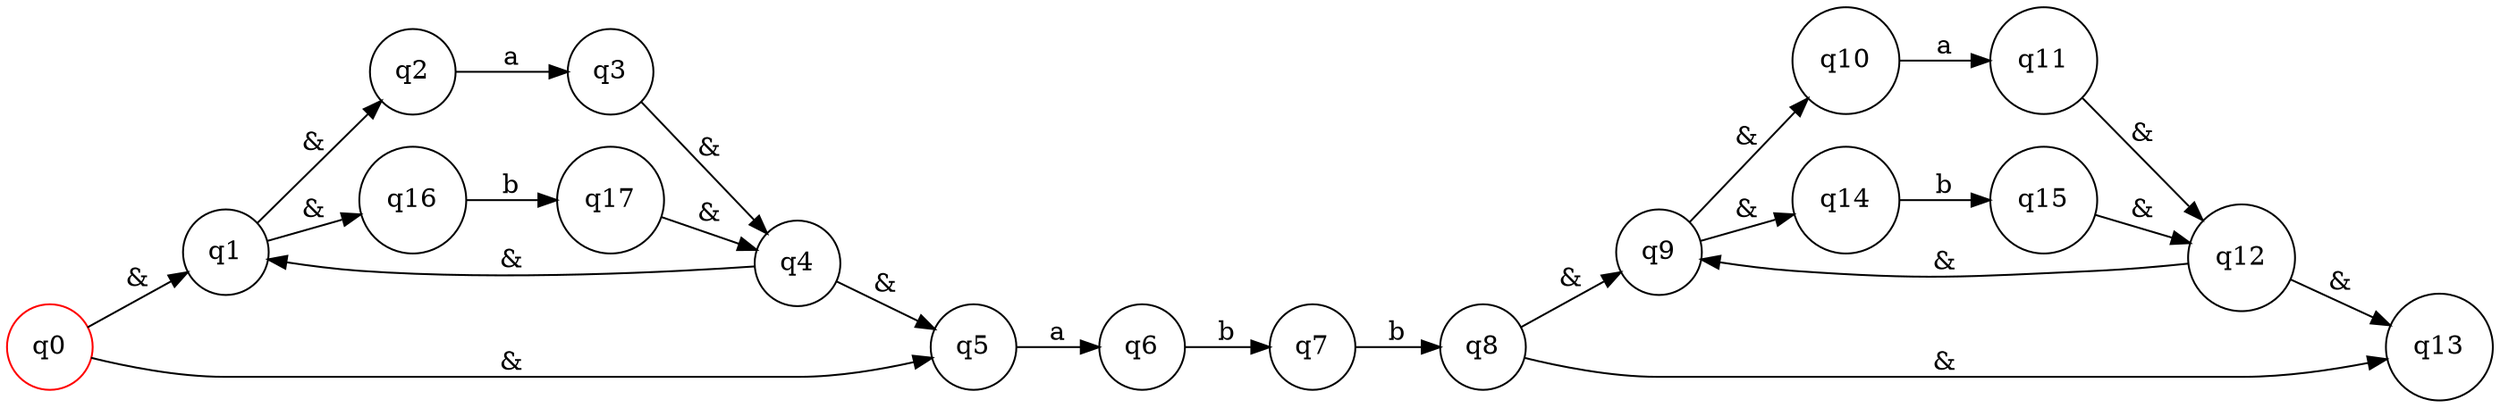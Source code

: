digraph G {
	rankdir=LR size="20,5"
	node [color=red shape=circle]
	q0
	node [color=black shape=circle]
	q1
	node [color=black shape=circle]
	q2
	node [color=black shape=circle]
	q3
	node [color=black shape=circle]
	q4
	node [color=black shape=circle]
	q5
	node [color=black shape=circle]
	q6
	node [color=black shape=circle]
	q7
	node [color=black shape=circle]
	q8
	node [color=black shape=circle]
	q9
	node [color=black shape=circle]
	q10
	node [color=black shape=circle]
	q11
	node [color=black shape=circle]
	q12
	node [color=black shape=circle]
	q13
	node [color=black shape=circle]
	q14
	node [color=black shape=circle]
	q15
	node [color=black shape=circle]
	q16
	node [color=black shape=circle]
	q17
	q0 -> q1 [label="&"]
	q0 -> q5 [label="&"]
	q1 -> q2 [label="&"]
	q1 -> q16 [label="&"]
	q2 -> q3 [label=a]
	q3 -> q4 [label="&"]
	q4 -> q1 [label="&"]
	q4 -> q5 [label="&"]
	q5 -> q6 [label=a]
	q6 -> q7 [label=b]
	q7 -> q8 [label=b]
	q8 -> q9 [label="&"]
	q8 -> q13 [label="&"]
	q9 -> q10 [label="&"]
	q9 -> q14 [label="&"]
	q10 -> q11 [label=a]
	q11 -> q12 [label="&"]
	q12 -> q9 [label="&"]
	q12 -> q13 [label="&"]
	q14 -> q15 [label=b]
	q15 -> q12 [label="&"]
	q16 -> q17 [label=b]
	q17 -> q4 [label="&"]
}
